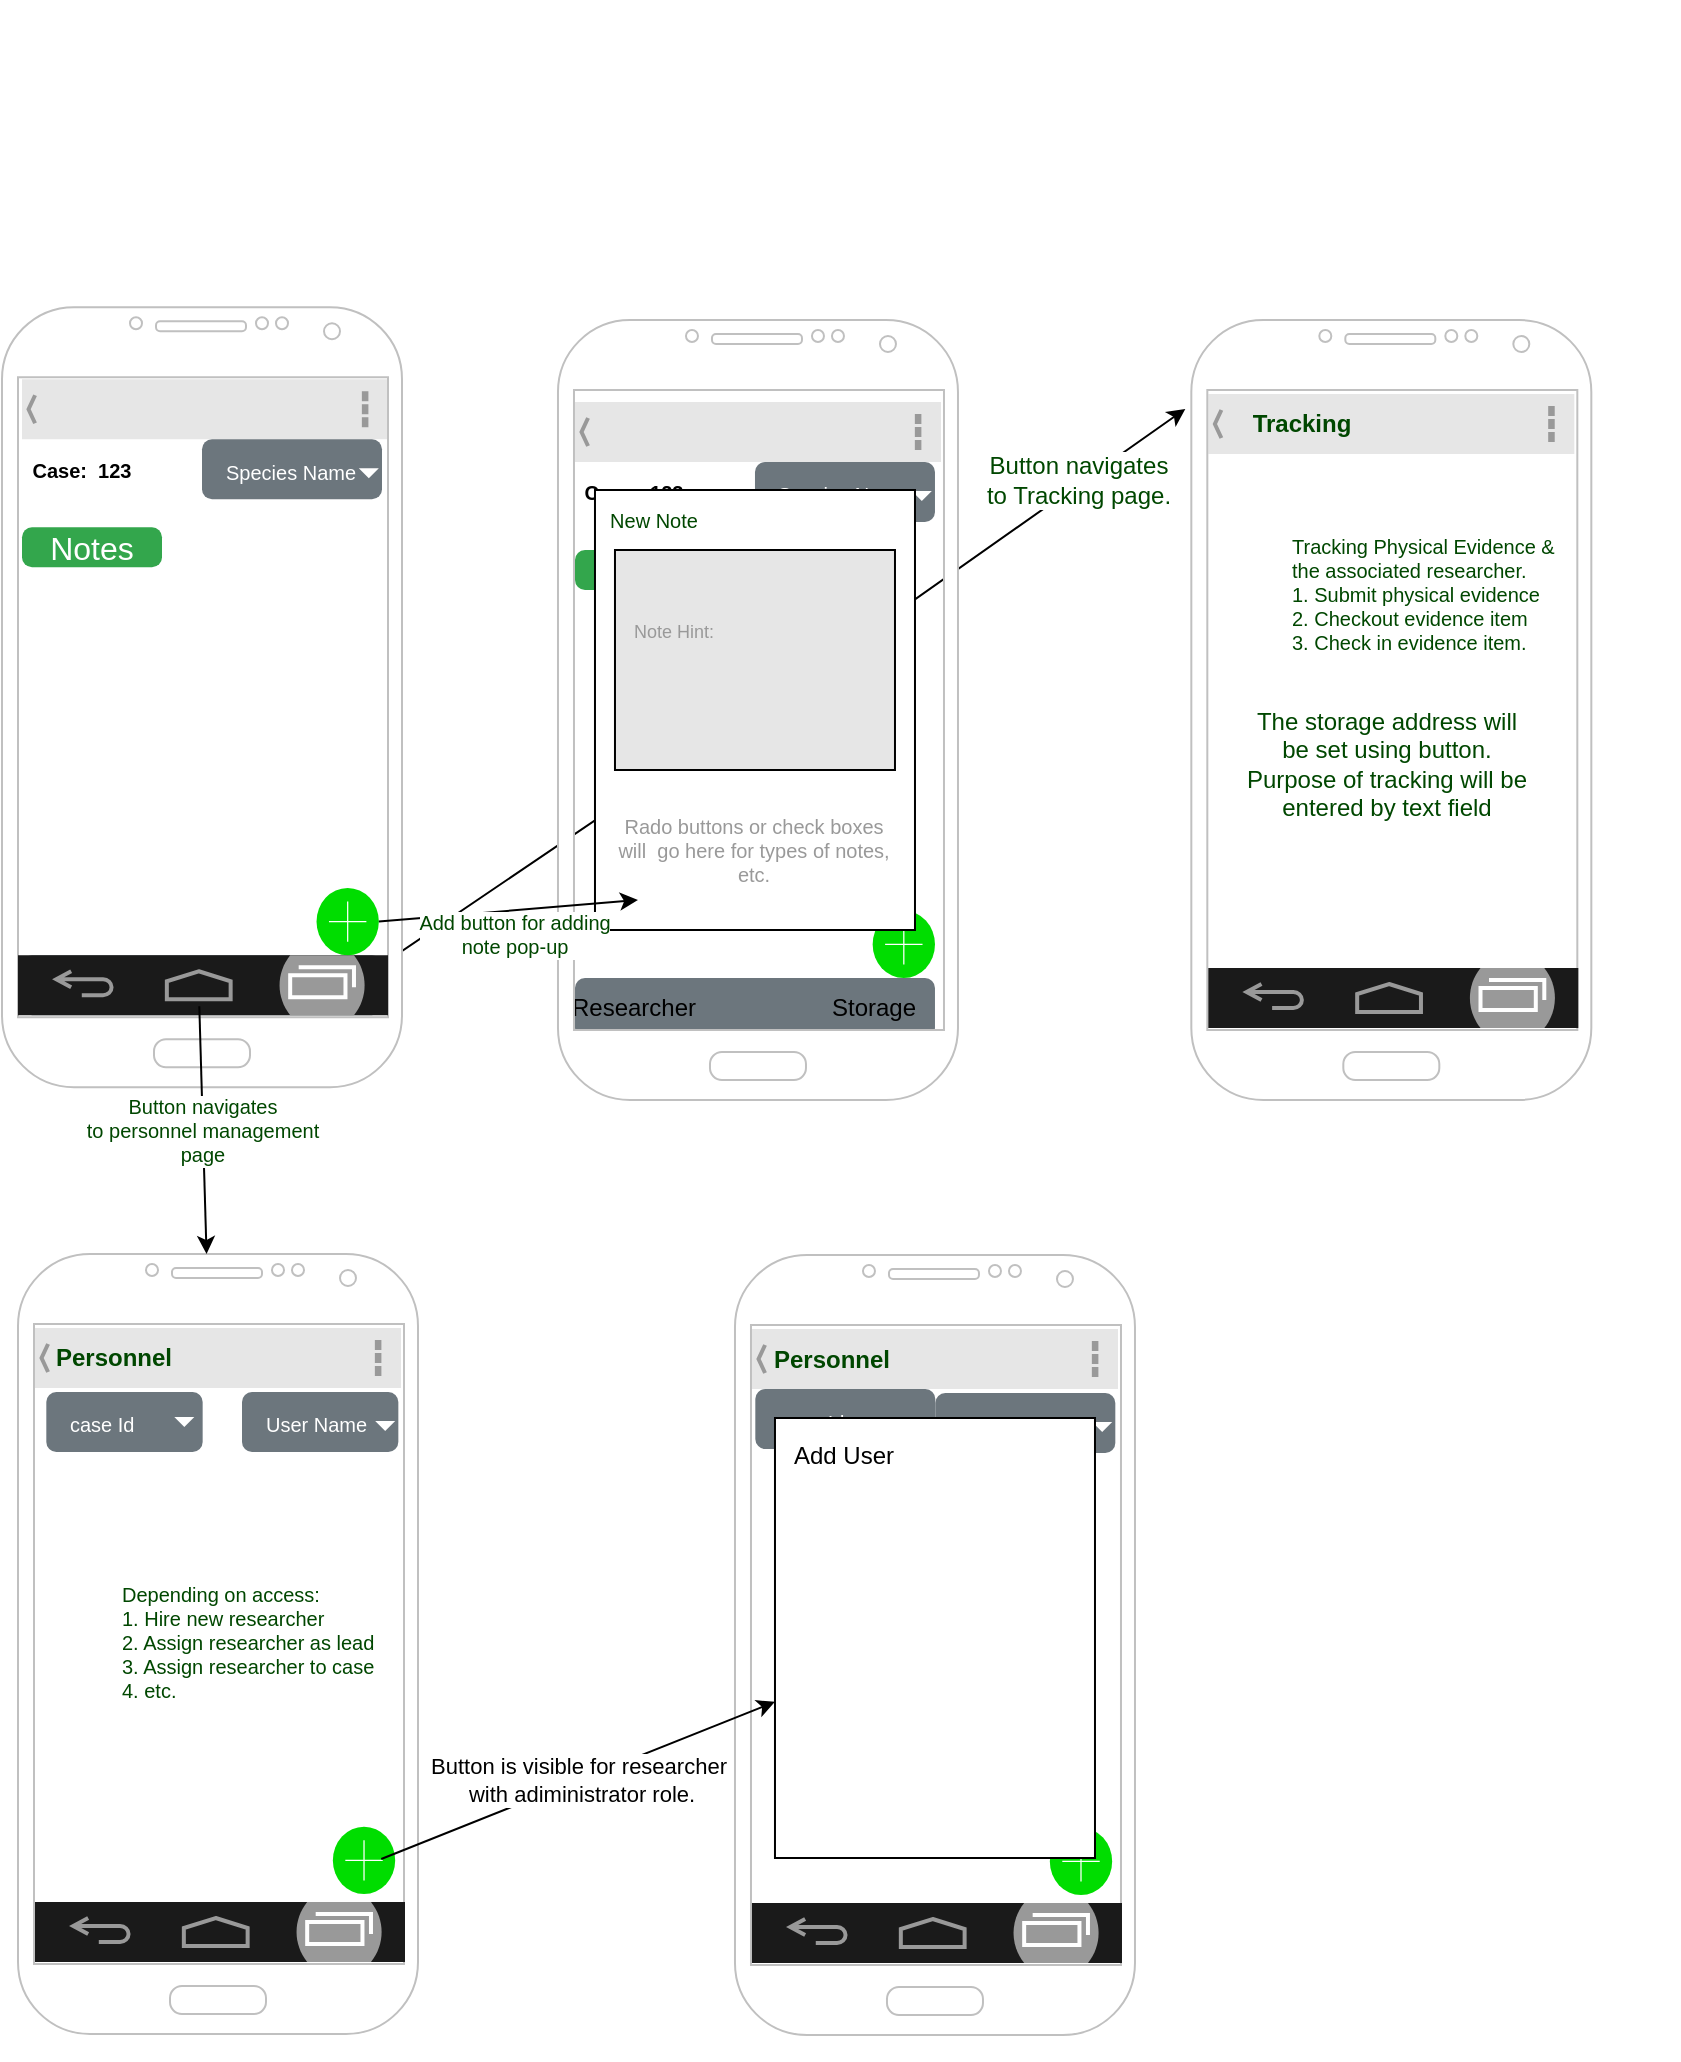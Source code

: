 <mxfile version="17.2.4" type="device"><diagram id="5ib8q7YyQfqiMjE7IbwL" name="Page-1"><mxGraphModel dx="872" dy="2695" grid="1" gridSize="10" guides="1" tooltips="1" connect="1" arrows="1" fold="1" page="1" pageScale="1" pageWidth="850" pageHeight="1100" math="0" shadow="0"><root><mxCell id="0"/><mxCell id="1" parent="0"/><mxCell id="MDxC1gOSOODTEu_U4umg-1" value="" style="group" vertex="1" connectable="0" parent="1"><mxGeometry x="-3.553e-15" y="-1110" width="838.16" height="1030" as="geometry"/></mxCell><mxCell id="-FKx1kbPS8L7Q8CqbfZn-1" value="Button navigates &lt;br&gt;to Tracking page." style="endArrow=classic;html=1;rounded=0;fontSize=12;fontColor=#004700;entryX=-0.015;entryY=0.114;entryDx=0;entryDy=0;entryPerimeter=0;exitX=0.869;exitY=0.635;exitDx=0;exitDy=0;exitPerimeter=0;" parent="MDxC1gOSOODTEu_U4umg-1" source="Mrze12-_42jE3DgpNyG9-83" target="Mrze12-_42jE3DgpNyG9-85" edge="1"><mxGeometry x="0.75" y="2" width="50" height="50" relative="1" as="geometry"><mxPoint x="227.99" y="570" as="sourcePoint"/><mxPoint x="307.99" y="840" as="targetPoint"/><Array as="points"><mxPoint x="377.99" y="355"/></Array><mxPoint as="offset"/></mxGeometry></mxCell><mxCell id="-FKx1kbPS8L7Q8CqbfZn-3" value="" style="group" parent="MDxC1gOSOODTEu_U4umg-1" vertex="1" connectable="0"><mxGeometry x="7.105e-15" width="838.16" height="1030" as="geometry"/></mxCell><mxCell id="MDxC1gOSOODTEu_U4umg-9" value="&lt;blockquote style=&quot;margin: 0 0 0 40px ; border: none ; padding: 0px&quot;&gt;Depending on access:&lt;br&gt;1. Hire new researcher&lt;div&gt;&lt;span&gt;2. Assign researcher as lead&lt;/span&gt;&lt;/div&gt;&lt;div&gt;&lt;span&gt;3. Assign researcher to case&lt;/span&gt;&lt;/div&gt;&lt;div&gt;&lt;span&gt;4. etc.&lt;/span&gt;&lt;/div&gt;&lt;/blockquote&gt;" style="text;html=1;strokeColor=none;fillColor=none;align=left;verticalAlign=middle;whiteSpace=wrap;rounded=0;labelBackgroundColor=none;fontSize=10;fontColor=#004700;container=0;" vertex="1" parent="-FKx1kbPS8L7Q8CqbfZn-3"><mxGeometry x="376.66" y="694.5" width="179.66" height="253" as="geometry"/></mxCell><mxCell id="Mrze12-_42jE3DgpNyG9-81" value="&lt;blockquote style=&quot;margin: 0 0 0 40px ; border: none ; padding: 0px&quot;&gt;Depending on access:&lt;br&gt;1. Hire new researcher&lt;div&gt;&lt;span&gt;2. Assign researcher as lead&lt;/span&gt;&lt;/div&gt;&lt;div&gt;&lt;span&gt;3. Assign researcher to case&lt;/span&gt;&lt;/div&gt;&lt;div&gt;&lt;span&gt;4. etc.&lt;/span&gt;&lt;/div&gt;&lt;/blockquote&gt;" style="text;html=1;strokeColor=none;fillColor=none;align=left;verticalAlign=middle;whiteSpace=wrap;rounded=0;labelBackgroundColor=none;fontSize=10;fontColor=#004700;container=0;" parent="-FKx1kbPS8L7Q8CqbfZn-3" vertex="1"><mxGeometry x="18.17" y="694" width="179.66" height="253" as="geometry"/></mxCell><mxCell id="Mrze12-_42jE3DgpNyG9-69" value="" style="strokeWidth=1;html=1;shadow=0;dashed=0;shape=mxgraph.android.action_bar_landscape;fillColor=#E6E6E6;strokeColor=#c0c0c0;strokeWidth=2;container=0;" parent="-FKx1kbPS8L7Q8CqbfZn-3" vertex="1"><mxGeometry x="16.5" y="664" width="183" height="30" as="geometry"/></mxCell><mxCell id="Mrze12-_42jE3DgpNyG9-70" value="" style="verticalLabelPosition=bottom;verticalAlign=top;html=1;shadow=0;dashed=0;strokeWidth=1;shape=mxgraph.android.phone2;strokeColor=#c0c0c0;container=0;" parent="-FKx1kbPS8L7Q8CqbfZn-3" vertex="1"><mxGeometry x="8" y="627" width="200" height="390" as="geometry"/></mxCell><mxCell id="Mrze12-_42jE3DgpNyG9-79" value="" style="shape=triangle;direction=south;fillColor=#ffffff;strokeColor=none;perimeter=none;container=0;" parent="-FKx1kbPS8L7Q8CqbfZn-3" vertex="1"><mxGeometry x="193.42" y="627.5" width="10" height="5" as="geometry"><mxPoint x="-17" y="-2.5" as="offset"/></mxGeometry></mxCell><mxCell id="Mrze12-_42jE3DgpNyG9-82" value="" style="verticalLabelPosition=bottom;verticalAlign=top;html=1;shadow=0;dashed=0;strokeWidth=2;shape=mxgraph.android.navigation_bar_4;fillColor=#1A1A1A;strokeColor=#999999;sketch=0;labelBackgroundColor=none;fontSize=10;fontColor=#004700;container=0;" parent="-FKx1kbPS8L7Q8CqbfZn-3" vertex="1"><mxGeometry x="16.5" y="951" width="185" height="30" as="geometry"/></mxCell><mxCell id="Mrze12-_42jE3DgpNyG9-84" value="" style="strokeWidth=1;html=1;shadow=0;dashed=0;shape=mxgraph.android.action_bar_landscape;fillColor=#E6E6E6;strokeColor=#c0c0c0;strokeWidth=2;container=0;" parent="-FKx1kbPS8L7Q8CqbfZn-3" vertex="1"><mxGeometry x="603.16" y="197" width="183" height="30" as="geometry"/></mxCell><mxCell id="Mrze12-_42jE3DgpNyG9-85" value="" style="verticalLabelPosition=bottom;verticalAlign=top;html=1;shadow=0;dashed=0;strokeWidth=1;shape=mxgraph.android.phone2;strokeColor=#c0c0c0;container=0;" parent="-FKx1kbPS8L7Q8CqbfZn-3" vertex="1"><mxGeometry x="594.66" y="160" width="200" height="390" as="geometry"/></mxCell><mxCell id="Mrze12-_42jE3DgpNyG9-87" value="" style="shape=triangle;direction=south;fillColor=#ffffff;strokeColor=none;perimeter=none;container=0;" parent="-FKx1kbPS8L7Q8CqbfZn-3" vertex="1"><mxGeometry x="780.08" y="160.5" width="10" height="5" as="geometry"><mxPoint x="-17" y="-2.5" as="offset"/></mxGeometry></mxCell><mxCell id="Mrze12-_42jE3DgpNyG9-88" value="&lt;blockquote style=&quot;margin: 0 0 0 40px ; border: none ; padding: 0px&quot;&gt;Tracking Physical Evidence &amp;amp; the associated researcher.&lt;/blockquote&gt;&lt;blockquote style=&quot;margin: 0 0 0 40px ; border: none ; padding: 0px&quot;&gt;1. Submit physical evidence&lt;/blockquote&gt;&lt;blockquote style=&quot;margin: 0 0 0 40px ; border: none ; padding: 0px&quot;&gt;2. Checkout evidence item&lt;/blockquote&gt;&lt;blockquote style=&quot;margin: 0 0 0 40px ; border: none ; padding: 0px&quot;&gt;3. Check in evidence item.&lt;/blockquote&gt;" style="text;html=1;strokeColor=none;fillColor=none;align=left;verticalAlign=middle;whiteSpace=wrap;rounded=0;labelBackgroundColor=none;fontSize=10;fontColor=#004700;container=0;" parent="-FKx1kbPS8L7Q8CqbfZn-3" vertex="1"><mxGeometry x="603.16" y="257" width="179.66" height="80" as="geometry"/></mxCell><mxCell id="Mrze12-_42jE3DgpNyG9-89" value="" style="verticalLabelPosition=bottom;verticalAlign=top;html=1;shadow=0;dashed=0;strokeWidth=2;shape=mxgraph.android.navigation_bar_4;fillColor=#1A1A1A;strokeColor=#999999;sketch=0;labelBackgroundColor=none;fontSize=10;fontColor=#004700;container=0;" parent="-FKx1kbPS8L7Q8CqbfZn-3" vertex="1"><mxGeometry x="603.16" y="484" width="185" height="30" as="geometry"/></mxCell><mxCell id="Mrze12-_42jE3DgpNyG9-90" value="&lt;b&gt;&lt;font style=&quot;font-size: 12px&quot;&gt;Personnel&lt;/font&gt;&lt;/b&gt;" style="text;html=1;strokeColor=none;fillColor=none;align=center;verticalAlign=middle;whiteSpace=wrap;rounded=0;labelBackgroundColor=none;fontSize=10;fontColor=#004700;container=0;" parent="-FKx1kbPS8L7Q8CqbfZn-3" vertex="1"><mxGeometry x="26.16" y="664" width="60" height="30" as="geometry"/></mxCell><mxCell id="Mrze12-_42jE3DgpNyG9-91" value="&lt;span style=&quot;font-size: 12px&quot;&gt;&lt;b&gt;Tracking&lt;/b&gt;&lt;/span&gt;" style="text;html=1;strokeColor=none;fillColor=none;align=center;verticalAlign=middle;whiteSpace=wrap;rounded=0;labelBackgroundColor=none;fontSize=10;fontColor=#004700;container=0;" parent="-FKx1kbPS8L7Q8CqbfZn-3" vertex="1"><mxGeometry x="619.66" y="197" width="60" height="30" as="geometry"/></mxCell><mxCell id="Mrze12-_42jE3DgpNyG9-92" value="The storage address will be set using button.&lt;br&gt;Purpose of tracking will be entered by text field" style="text;html=1;strokeColor=none;fillColor=none;align=center;verticalAlign=middle;whiteSpace=wrap;rounded=0;labelBackgroundColor=none;fontSize=12;fontColor=#004700;container=0;" parent="-FKx1kbPS8L7Q8CqbfZn-3" vertex="1"><mxGeometry x="619.66" y="340" width="145" height="84.5" as="geometry"/></mxCell><mxCell id="MDxC1gOSOODTEu_U4umg-4" value="&lt;font style=&quot;font-size: 10px&quot;&gt;case Id&lt;/font&gt;" style="html=1;shadow=0;dashed=0;shape=mxgraph.bootstrap.rrect;rSize=5;strokeColor=none;strokeWidth=1;fillColor=#6C767D;fontColor=#ffffff;whiteSpace=wrap;align=left;verticalAlign=middle;fontStyle=0;fontSize=14;spacingLeft=10;container=0;" vertex="1" parent="-FKx1kbPS8L7Q8CqbfZn-3"><mxGeometry x="22.16" y="696" width="78.17" height="30" as="geometry"/></mxCell><mxCell id="MDxC1gOSOODTEu_U4umg-2" value="&lt;font style=&quot;font-size: 10px&quot;&gt;User Name&lt;/font&gt;" style="html=1;shadow=0;dashed=0;shape=mxgraph.bootstrap.rrect;rSize=5;strokeColor=none;strokeWidth=1;fillColor=#6C767D;fontColor=#ffffff;whiteSpace=wrap;align=left;verticalAlign=middle;fontStyle=0;fontSize=14;spacingLeft=10;container=0;" vertex="1" parent="-FKx1kbPS8L7Q8CqbfZn-3"><mxGeometry x="120" y="696" width="78.17" height="30" as="geometry"/></mxCell><mxCell id="MDxC1gOSOODTEu_U4umg-3" value="" style="shape=triangle;direction=south;fillColor=#ffffff;strokeColor=none;perimeter=none;container=0;" vertex="1" parent="-FKx1kbPS8L7Q8CqbfZn-3"><mxGeometry x="186.59" y="710.5" width="10" height="5" as="geometry"><mxPoint x="-17" y="-2.5" as="offset"/></mxGeometry></mxCell><mxCell id="MDxC1gOSOODTEu_U4umg-7" value="" style="html=1;verticalLabelPosition=bottom;labelBackgroundColor=#ffffff;verticalAlign=top;shadow=0;dashed=0;strokeWidth=2;shape=mxgraph.ios7.misc.add;fillColor=#00dd00;strokeColor=#ffffff;sketch=0;direction=south;rotation=0;container=0;" vertex="1" parent="-FKx1kbPS8L7Q8CqbfZn-3"><mxGeometry x="165.43" y="913.38" width="31.16" height="33.62" as="geometry"/></mxCell><mxCell id="MDxC1gOSOODTEu_U4umg-10" value="" style="strokeWidth=1;html=1;shadow=0;dashed=0;shape=mxgraph.android.action_bar_landscape;fillColor=#E6E6E6;strokeColor=#c0c0c0;strokeWidth=2;container=0;" vertex="1" parent="-FKx1kbPS8L7Q8CqbfZn-3"><mxGeometry x="374.99" y="664.5" width="183" height="30" as="geometry"/></mxCell><mxCell id="MDxC1gOSOODTEu_U4umg-11" value="" style="verticalLabelPosition=bottom;verticalAlign=top;html=1;shadow=0;dashed=0;strokeWidth=1;shape=mxgraph.android.phone2;strokeColor=#c0c0c0;container=0;" vertex="1" parent="-FKx1kbPS8L7Q8CqbfZn-3"><mxGeometry x="366.49" y="627.5" width="200" height="390" as="geometry"/></mxCell><mxCell id="MDxC1gOSOODTEu_U4umg-12" value="" style="shape=triangle;direction=south;fillColor=#ffffff;strokeColor=none;perimeter=none;container=0;" vertex="1" parent="-FKx1kbPS8L7Q8CqbfZn-3"><mxGeometry x="551.91" y="628" width="10" height="5" as="geometry"><mxPoint x="-17" y="-2.5" as="offset"/></mxGeometry></mxCell><mxCell id="MDxC1gOSOODTEu_U4umg-13" value="" style="verticalLabelPosition=bottom;verticalAlign=top;html=1;shadow=0;dashed=0;strokeWidth=2;shape=mxgraph.android.navigation_bar_4;fillColor=#1A1A1A;strokeColor=#999999;sketch=0;labelBackgroundColor=none;fontSize=10;fontColor=#004700;container=0;" vertex="1" parent="-FKx1kbPS8L7Q8CqbfZn-3"><mxGeometry x="374.99" y="951.5" width="185" height="30" as="geometry"/></mxCell><mxCell id="MDxC1gOSOODTEu_U4umg-14" value="&lt;b&gt;&lt;font style=&quot;font-size: 12px&quot;&gt;Personnel&lt;/font&gt;&lt;/b&gt;" style="text;html=1;strokeColor=none;fillColor=none;align=center;verticalAlign=middle;whiteSpace=wrap;rounded=0;labelBackgroundColor=none;fontSize=10;fontColor=#004700;container=0;" vertex="1" parent="-FKx1kbPS8L7Q8CqbfZn-3"><mxGeometry x="384.65" y="664.5" width="60" height="30" as="geometry"/></mxCell><mxCell id="MDxC1gOSOODTEu_U4umg-15" value="&lt;font style=&quot;font-size: 10px&quot;&gt;case Id&lt;/font&gt;" style="html=1;shadow=0;dashed=0;shape=mxgraph.bootstrap.rrect;rSize=5;strokeColor=none;strokeWidth=1;fillColor=#6C767D;fontColor=#ffffff;whiteSpace=wrap;align=left;verticalAlign=middle;fontStyle=0;fontSize=14;spacingLeft=10;container=0;" vertex="1" parent="-FKx1kbPS8L7Q8CqbfZn-3"><mxGeometry x="376.66" y="694.5" width="90" height="30" as="geometry"/></mxCell><mxCell id="MDxC1gOSOODTEu_U4umg-16" value="" style="shape=triangle;direction=south;fillColor=#ffffff;strokeColor=none;perimeter=none;container=0;" vertex="1" parent="-FKx1kbPS8L7Q8CqbfZn-3"><mxGeometry x="455.08" y="709" width="10" height="5" as="geometry"><mxPoint x="-17" y="-2.5" as="offset"/></mxGeometry></mxCell><mxCell id="MDxC1gOSOODTEu_U4umg-17" value="&lt;font style=&quot;font-size: 10px&quot;&gt;User Name&lt;/font&gt;" style="html=1;shadow=0;dashed=0;shape=mxgraph.bootstrap.rrect;rSize=5;strokeColor=none;strokeWidth=1;fillColor=#6C767D;fontColor=#ffffff;whiteSpace=wrap;align=left;verticalAlign=middle;fontStyle=0;fontSize=14;spacingLeft=10;container=0;" vertex="1" parent="-FKx1kbPS8L7Q8CqbfZn-3"><mxGeometry x="466.66" y="696.5" width="90" height="30" as="geometry"/></mxCell><mxCell id="MDxC1gOSOODTEu_U4umg-18" value="" style="shape=triangle;direction=south;fillColor=#ffffff;strokeColor=none;perimeter=none;container=0;" vertex="1" parent="-FKx1kbPS8L7Q8CqbfZn-3"><mxGeometry x="545.08" y="711" width="10" height="5" as="geometry"><mxPoint x="-17" y="-2.5" as="offset"/></mxGeometry></mxCell><mxCell id="MDxC1gOSOODTEu_U4umg-19" value="" style="html=1;verticalLabelPosition=bottom;labelBackgroundColor=#ffffff;verticalAlign=top;shadow=0;dashed=0;strokeWidth=2;shape=mxgraph.ios7.misc.add;fillColor=#00dd00;strokeColor=#ffffff;sketch=0;direction=south;rotation=0;container=0;" vertex="1" parent="-FKx1kbPS8L7Q8CqbfZn-3"><mxGeometry x="523.92" y="913.88" width="31.16" height="33.62" as="geometry"/></mxCell><mxCell id="MDxC1gOSOODTEu_U4umg-8" value="" style="whiteSpace=wrap;html=1;container=0;" vertex="1" parent="-FKx1kbPS8L7Q8CqbfZn-3"><mxGeometry x="386.49" y="709" width="160" height="220" as="geometry"/></mxCell><mxCell id="MDxC1gOSOODTEu_U4umg-20" value="Add User" style="text;html=1;strokeColor=none;fillColor=none;align=center;verticalAlign=middle;whiteSpace=wrap;rounded=0;" vertex="1" parent="-FKx1kbPS8L7Q8CqbfZn-3"><mxGeometry x="391.49" y="713" width="60" height="30" as="geometry"/></mxCell><mxCell id="MDxC1gOSOODTEu_U4umg-21" value="Button is visible for researcher&lt;br&gt;&amp;nbsp;with adiministrator role." style="endArrow=classic;html=1;rounded=0;exitX=0.479;exitY=0.223;exitDx=0;exitDy=0;exitPerimeter=0;" edge="1" parent="-FKx1kbPS8L7Q8CqbfZn-3" source="MDxC1gOSOODTEu_U4umg-7" target="MDxC1gOSOODTEu_U4umg-8"><mxGeometry width="50" height="50" relative="1" as="geometry"><mxPoint x="377.99" y="940" as="sourcePoint"/><mxPoint x="427.99" y="890" as="targetPoint"/></mxGeometry></mxCell><mxCell id="MDxC1gOSOODTEu_U4umg-22" value="" style="shape=triangle;direction=south;fillColor=#ffffff;strokeColor=none;perimeter=none;container=0;" vertex="1" parent="-FKx1kbPS8L7Q8CqbfZn-3"><mxGeometry x="86.16" y="708.5" width="10" height="5" as="geometry"><mxPoint x="-17" y="-2.5" as="offset"/></mxGeometry></mxCell><mxCell id="Mrze12-_42jE3DgpNyG9-32" value="taxonomy" style="html=1;shadow=0;dashed=0;shape=mxgraph.bootstrap.radioButton2;labelPosition=right;verticalLabelPosition=middle;align=left;verticalAlign=middle;gradientColor=#DEDEDE;fillColor=#EDEDED;checked=1;spacing=5;checkedFill=#0085FC;checkedStroke=#ffffff;sketch=0;labelBackgroundColor=none;fontSize=9;fontColor=#999999;container=0;" parent="-FKx1kbPS8L7Q8CqbfZn-3" vertex="1"><mxGeometry x="301.49" y="378" width="10" height="10" as="geometry"/></mxCell><mxCell id="Mrze12-_42jE3DgpNyG9-33" value="habitat" style="html=1;shadow=0;dashed=0;shape=mxgraph.bootstrap.radioButton2;labelPosition=right;verticalLabelPosition=middle;align=left;verticalAlign=middle;gradientColor=#DEDEDE;fillColor=#EDEDED;checked=0;spacing=5;checkedFill=#0085FC;checkedStroke=#ffffff;sketch=0;labelBackgroundColor=none;fontSize=9;fontColor=#999999;container=0;" parent="-FKx1kbPS8L7Q8CqbfZn-3" vertex="1"><mxGeometry x="301.49" y="396" width="10" height="10" as="geometry"/></mxCell><mxCell id="Mrze12-_42jE3DgpNyG9-34" value="general" style="html=1;shadow=0;dashed=0;shape=mxgraph.bootstrap.radioButton2;labelPosition=right;verticalLabelPosition=middle;align=left;verticalAlign=middle;gradientColor=#DEDEDE;fillColor=#EDEDED;checked=0;spacing=5;fontColor=#6C767D;checkedFill=#0085FC;checkedStroke=#ffffff;sketch=0;labelBackgroundColor=none;fontSize=9;container=0;" parent="-FKx1kbPS8L7Q8CqbfZn-3" vertex="1"><mxGeometry x="301.49" y="415" width="10" height="10" as="geometry"/></mxCell><mxCell id="Mrze12-_42jE3DgpNyG9-17" value="" style="html=1;shadow=0;dashed=0;shape=mxgraph.bootstrap.rrect;rSize=5;strokeColor=none;html=1;whiteSpace=wrap;fillColor=#6C767D;fontColor=#ffffff;sketch=0;container=0;" parent="-FKx1kbPS8L7Q8CqbfZn-3" vertex="1"><mxGeometry x="286.49" y="489" width="180" height="30" as="geometry"/></mxCell><mxCell id="Mrze12-_42jE3DgpNyG9-18" value="Notes" style="html=1;shadow=0;dashed=0;shape=mxgraph.bootstrap.rrect;rSize=5;strokeColor=none;strokeWidth=1;fillColor=#33A64C;fontColor=#FFFFFF;whiteSpace=wrap;align=center;verticalAlign=middle;spacingLeft=0;fontStyle=0;fontSize=16;spacing=5;container=0;" parent="-FKx1kbPS8L7Q8CqbfZn-3" vertex="1"><mxGeometry x="286.49" y="275" width="70" height="20" as="geometry"/></mxCell><mxCell id="Mrze12-_42jE3DgpNyG9-25" value="&lt;b&gt;Case:&amp;nbsp; 123&lt;/b&gt;" style="text;html=1;strokeColor=none;fillColor=none;align=center;verticalAlign=middle;whiteSpace=wrap;rounded=0;fontSize=10;container=0;" parent="-FKx1kbPS8L7Q8CqbfZn-3" vertex="1"><mxGeometry x="286.49" y="231" width="60" height="30" as="geometry"/></mxCell><mxCell id="Mrze12-_42jE3DgpNyG9-28" value="Add Note" style="text;html=1;strokeColor=none;fillColor=none;align=center;verticalAlign=middle;whiteSpace=wrap;rounded=0;container=0;" parent="-FKx1kbPS8L7Q8CqbfZn-3" vertex="1"><mxGeometry x="296.49" y="245" width="60" height="30" as="geometry"/></mxCell><mxCell id="Mrze12-_42jE3DgpNyG9-23" value="&lt;font style=&quot;font-size: 10px&quot;&gt;Species Name&lt;/font&gt;" style="html=1;shadow=0;dashed=0;shape=mxgraph.bootstrap.rrect;rSize=5;strokeColor=none;strokeWidth=1;fillColor=#6C767D;fontColor=#ffffff;whiteSpace=wrap;align=left;verticalAlign=middle;fontStyle=0;fontSize=14;spacingLeft=10;container=0;" parent="-FKx1kbPS8L7Q8CqbfZn-3" vertex="1"><mxGeometry x="376.49" y="231" width="90" height="30" as="geometry"/></mxCell><mxCell id="Mrze12-_42jE3DgpNyG9-24" value="" style="shape=triangle;direction=south;fillColor=#ffffff;strokeColor=none;perimeter=none;container=0;" parent="-FKx1kbPS8L7Q8CqbfZn-3" vertex="1"><mxGeometry x="454.91" y="245.5" width="10" height="5" as="geometry"><mxPoint x="-17" y="-2.5" as="offset"/></mxGeometry></mxCell><mxCell id="Mrze12-_42jE3DgpNyG9-15" value="" style="strokeWidth=1;html=1;shadow=0;dashed=0;shape=mxgraph.android.action_bar_landscape;fillColor=#E6E6E6;strokeColor=#c0c0c0;strokeWidth=2;container=0;" parent="-FKx1kbPS8L7Q8CqbfZn-3" vertex="1"><mxGeometry x="286.49" y="201" width="183" height="30" as="geometry"/></mxCell><mxCell id="Mrze12-_42jE3DgpNyG9-19" value="Researcher" style="strokeColor=inherit;fillColor=inherit;gradientColor=inherit;fontColor=inherit;html=1;shadow=0;dashed=0;shape=mxgraph.bootstrap.leftButton;rSize=5;perimeter=none;whiteSpace=wrap;resizeHeight=1;sketch=0;container=0;" parent="-FKx1kbPS8L7Q8CqbfZn-3" vertex="1"><mxGeometry x="286.49" y="489" width="60" height="30" as="geometry"/></mxCell><mxCell id="Mrze12-_42jE3DgpNyG9-20" value="Storage" style="strokeColor=inherit;fillColor=inherit;gradientColor=inherit;fontColor=inherit;html=1;shadow=0;dashed=0;perimeter=none;whiteSpace=wrap;resizeHeight=1;sketch=0;container=0;" parent="-FKx1kbPS8L7Q8CqbfZn-3" vertex="1"><mxGeometry x="346.49" y="489" width="60" height="30" as="geometry"><mxPoint x="60" as="offset"/></mxGeometry></mxCell><mxCell id="Mrze12-_42jE3DgpNyG9-26" value="" style="html=1;verticalLabelPosition=bottom;labelBackgroundColor=#ffffff;verticalAlign=top;shadow=0;dashed=0;strokeWidth=2;shape=mxgraph.ios7.misc.add;fillColor=#00dd00;strokeColor=#ffffff;sketch=0;direction=south;rotation=0;container=0;" parent="-FKx1kbPS8L7Q8CqbfZn-3" vertex="1"><mxGeometry x="435.33" y="455.38" width="31.16" height="33.62" as="geometry"/></mxCell><mxCell id="Mrze12-_42jE3DgpNyG9-27" value="" style="whiteSpace=wrap;html=1;container=0;" parent="-FKx1kbPS8L7Q8CqbfZn-3" vertex="1"><mxGeometry x="296.49" y="245" width="160" height="220" as="geometry"/></mxCell><mxCell id="Mrze12-_42jE3DgpNyG9-29" value="" style="whiteSpace=wrap;html=1;labelBackgroundColor=#1A1A1A;fontColor=none;noLabel=1;textOpacity=40;fillColor=#E6E6E6;container=0;" parent="-FKx1kbPS8L7Q8CqbfZn-3" vertex="1"><mxGeometry x="306.49" y="275" width="140" height="110" as="geometry"/></mxCell><mxCell id="Mrze12-_42jE3DgpNyG9-31" value="&lt;font color=&quot;#999999&quot; style=&quot;font-size: 9px&quot;&gt;Note Hint:&lt;/font&gt;" style="text;html=1;strokeColor=none;fillColor=none;align=center;verticalAlign=middle;whiteSpace=wrap;rounded=0;labelBackgroundColor=none;fontColor=none;container=0;" parent="-FKx1kbPS8L7Q8CqbfZn-3" vertex="1"><mxGeometry x="306.49" y="300" width="60" height="30" as="geometry"/></mxCell><mxCell id="Mrze12-_42jE3DgpNyG9-16" value="" style="verticalLabelPosition=bottom;verticalAlign=top;html=1;shadow=0;dashed=0;strokeWidth=1;shape=mxgraph.android.phone2;strokeColor=#c0c0c0;container=0;" parent="-FKx1kbPS8L7Q8CqbfZn-3" vertex="1"><mxGeometry x="277.99" y="160" width="200" height="390" as="geometry"/></mxCell><mxCell id="Mrze12-_42jE3DgpNyG9-66" value="Rado buttons or check boxes will&amp;nbsp; go here for types of notes, etc." style="text;html=1;strokeColor=none;fillColor=none;align=center;verticalAlign=middle;whiteSpace=wrap;rounded=0;labelBackgroundColor=none;fontSize=10;fontColor=#999999;container=0;" parent="-FKx1kbPS8L7Q8CqbfZn-3" vertex="1"><mxGeometry x="306.49" y="395" width="140" height="60" as="geometry"/></mxCell><mxCell id="Mrze12-_42jE3DgpNyG9-67" value="&lt;font color=&quot;#004700&quot;&gt;New Note&lt;/font&gt;" style="text;html=1;strokeColor=none;fillColor=none;align=center;verticalAlign=middle;whiteSpace=wrap;rounded=0;labelBackgroundColor=none;fontSize=10;fontColor=#999999;container=0;" parent="-FKx1kbPS8L7Q8CqbfZn-3" vertex="1"><mxGeometry x="296.49" y="245" width="60" height="30" as="geometry"/></mxCell><mxCell id="uxTM0sSK9Qr-nFzSJdnY-2" value="" style="strokeWidth=1;html=1;shadow=0;dashed=0;shape=mxgraph.android.action_bar_landscape;fillColor=#E6E6E6;strokeColor=#c0c0c0;strokeWidth=2;container=0;" parent="MDxC1gOSOODTEu_U4umg-1" vertex="1"><mxGeometry x="10" y="189.62" width="183" height="30" as="geometry"/></mxCell><mxCell id="uxTM0sSK9Qr-nFzSJdnY-4" value="" style="verticalLabelPosition=bottom;verticalAlign=top;html=1;shadow=0;dashed=0;strokeWidth=1;shape=mxgraph.android.phone2;strokeColor=#c0c0c0;container=0;" parent="MDxC1gOSOODTEu_U4umg-1" vertex="1"><mxGeometry y="153.62" width="200" height="390" as="geometry"/></mxCell><mxCell id="uxTM0sSK9Qr-nFzSJdnY-20" value="" style="html=1;shadow=0;dashed=0;shape=mxgraph.bootstrap.rrect;rSize=5;strokeColor=none;html=1;whiteSpace=wrap;fillColor=#6C767D;fontColor=#ffffff;sketch=0;container=0;" parent="MDxC1gOSOODTEu_U4umg-1" vertex="1"><mxGeometry x="10" y="477.62" width="180" height="30" as="geometry"/></mxCell><mxCell id="9fHro8NH50NY_lw8CcyG-5" value="Notes" style="html=1;shadow=0;dashed=0;shape=mxgraph.bootstrap.rrect;rSize=5;strokeColor=none;strokeWidth=1;fillColor=#33A64C;fontColor=#FFFFFF;whiteSpace=wrap;align=center;verticalAlign=middle;spacingLeft=0;fontStyle=0;fontSize=16;spacing=5;container=0;" parent="MDxC1gOSOODTEu_U4umg-1" vertex="1"><mxGeometry x="10" y="263.62" width="70" height="20" as="geometry"/></mxCell><mxCell id="uxTM0sSK9Qr-nFzSJdnY-21" value="Researcher" style="strokeColor=inherit;fillColor=inherit;gradientColor=inherit;fontColor=inherit;html=1;shadow=0;dashed=0;shape=mxgraph.bootstrap.leftButton;rSize=5;perimeter=none;whiteSpace=wrap;resizeHeight=1;sketch=0;container=0;" parent="MDxC1gOSOODTEu_U4umg-1" vertex="1"><mxGeometry x="10" y="477.62" width="60" height="30" as="geometry"/></mxCell><mxCell id="uxTM0sSK9Qr-nFzSJdnY-22" value="Storage" style="strokeColor=inherit;fillColor=inherit;gradientColor=inherit;fontColor=inherit;html=1;shadow=0;dashed=0;perimeter=none;whiteSpace=wrap;resizeHeight=1;sketch=0;container=0;" parent="MDxC1gOSOODTEu_U4umg-1" vertex="1"><mxGeometry x="70" y="477.62" width="60" height="30" as="geometry"><mxPoint x="60" as="offset"/></mxGeometry></mxCell><mxCell id="uxTM0sSK9Qr-nFzSJdnY-23" value="Right" style="strokeColor=inherit;fillColor=inherit;gradientColor=inherit;fontColor=inherit;html=1;shadow=0;dashed=0;shape=mxgraph.bootstrap.rightButton;rSize=5;perimeter=none;whiteSpace=wrap;resizeHeight=1;sketch=0;container=0;" parent="MDxC1gOSOODTEu_U4umg-1" vertex="1"><mxGeometry x="130" y="477.62" width="60" height="30" as="geometry"><mxPoint x="-60" as="offset"/></mxGeometry></mxCell><mxCell id="9fHro8NH50NY_lw8CcyG-21" value="&lt;b&gt;Case:&amp;nbsp; 123&lt;/b&gt;" style="text;html=1;strokeColor=none;fillColor=none;align=center;verticalAlign=middle;whiteSpace=wrap;rounded=0;fontSize=10;container=0;" parent="MDxC1gOSOODTEu_U4umg-1" vertex="1"><mxGeometry x="10" y="219.62" width="60" height="30" as="geometry"/></mxCell><mxCell id="9fHro8NH50NY_lw8CcyG-6" value="&lt;font style=&quot;font-size: 10px&quot;&gt;Species Name&lt;/font&gt;" style="html=1;shadow=0;dashed=0;shape=mxgraph.bootstrap.rrect;rSize=5;strokeColor=none;strokeWidth=1;fillColor=#6C767D;fontColor=#ffffff;whiteSpace=wrap;align=left;verticalAlign=middle;fontStyle=0;fontSize=14;spacingLeft=10;container=0;" parent="MDxC1gOSOODTEu_U4umg-1" vertex="1"><mxGeometry x="100" y="219.62" width="90" height="30" as="geometry"/></mxCell><mxCell id="9fHro8NH50NY_lw8CcyG-7" value="" style="shape=triangle;direction=south;fillColor=#ffffff;strokeColor=none;perimeter=none;container=0;" parent="MDxC1gOSOODTEu_U4umg-1" vertex="1"><mxGeometry x="178.42" y="234.12" width="10" height="5" as="geometry"><mxPoint x="-17" y="-2.5" as="offset"/></mxGeometry></mxCell><mxCell id="Mrze12-_42jE3DgpNyG9-83" value="" style="verticalLabelPosition=bottom;verticalAlign=top;html=1;shadow=0;dashed=0;strokeWidth=2;shape=mxgraph.android.navigation_bar_4;fillColor=#1A1A1A;strokeColor=#999999;sketch=0;labelBackgroundColor=none;fontSize=10;fontColor=#004700;container=0;" parent="MDxC1gOSOODTEu_U4umg-1" vertex="1"><mxGeometry x="8" y="477.62" width="185" height="30" as="geometry"/></mxCell><mxCell id="uxTM0sSK9Qr-nFzSJdnY-24" value="" style="html=1;verticalLabelPosition=bottom;labelBackgroundColor=#ffffff;verticalAlign=top;shadow=0;dashed=0;strokeWidth=2;shape=mxgraph.ios7.misc.add;fillColor=#00dd00;strokeColor=#ffffff;sketch=0;direction=south;rotation=0;container=0;" parent="MDxC1gOSOODTEu_U4umg-1" vertex="1"><mxGeometry x="157.26" y="444" width="31.16" height="33.62" as="geometry"/></mxCell><mxCell id="Mrze12-_42jE3DgpNyG9-80" value="Button navigates&lt;br&gt;to personnel management&lt;br&gt;page" style="endArrow=classic;html=1;rounded=0;fontSize=10;fontColor=#004700;exitX=0.49;exitY=0.851;exitDx=0;exitDy=0;exitPerimeter=0;" parent="MDxC1gOSOODTEu_U4umg-1" source="Mrze12-_42jE3DgpNyG9-83" target="Mrze12-_42jE3DgpNyG9-70" edge="1"><mxGeometry width="50" height="50" relative="1" as="geometry"><mxPoint x="147.99" y="770" as="sourcePoint"/><mxPoint x="197.99" y="720" as="targetPoint"/></mxGeometry></mxCell><mxCell id="Mrze12-_42jE3DgpNyG9-68" value="Add button for adding &lt;br&gt;note pop-up" style="endArrow=classic;html=1;rounded=0;fontSize=10;fontColor=#004700;exitX=0.5;exitY=0;exitDx=0;exitDy=0;exitPerimeter=0;" parent="MDxC1gOSOODTEu_U4umg-1" source="uxTM0sSK9Qr-nFzSJdnY-24" edge="1"><mxGeometry x="0.026" y="-12" width="50" height="50" relative="1" as="geometry"><mxPoint x="257.99" y="650" as="sourcePoint"/><mxPoint x="317.99" y="450" as="targetPoint"/><mxPoint as="offset"/></mxGeometry></mxCell></root></mxGraphModel></diagram></mxfile>